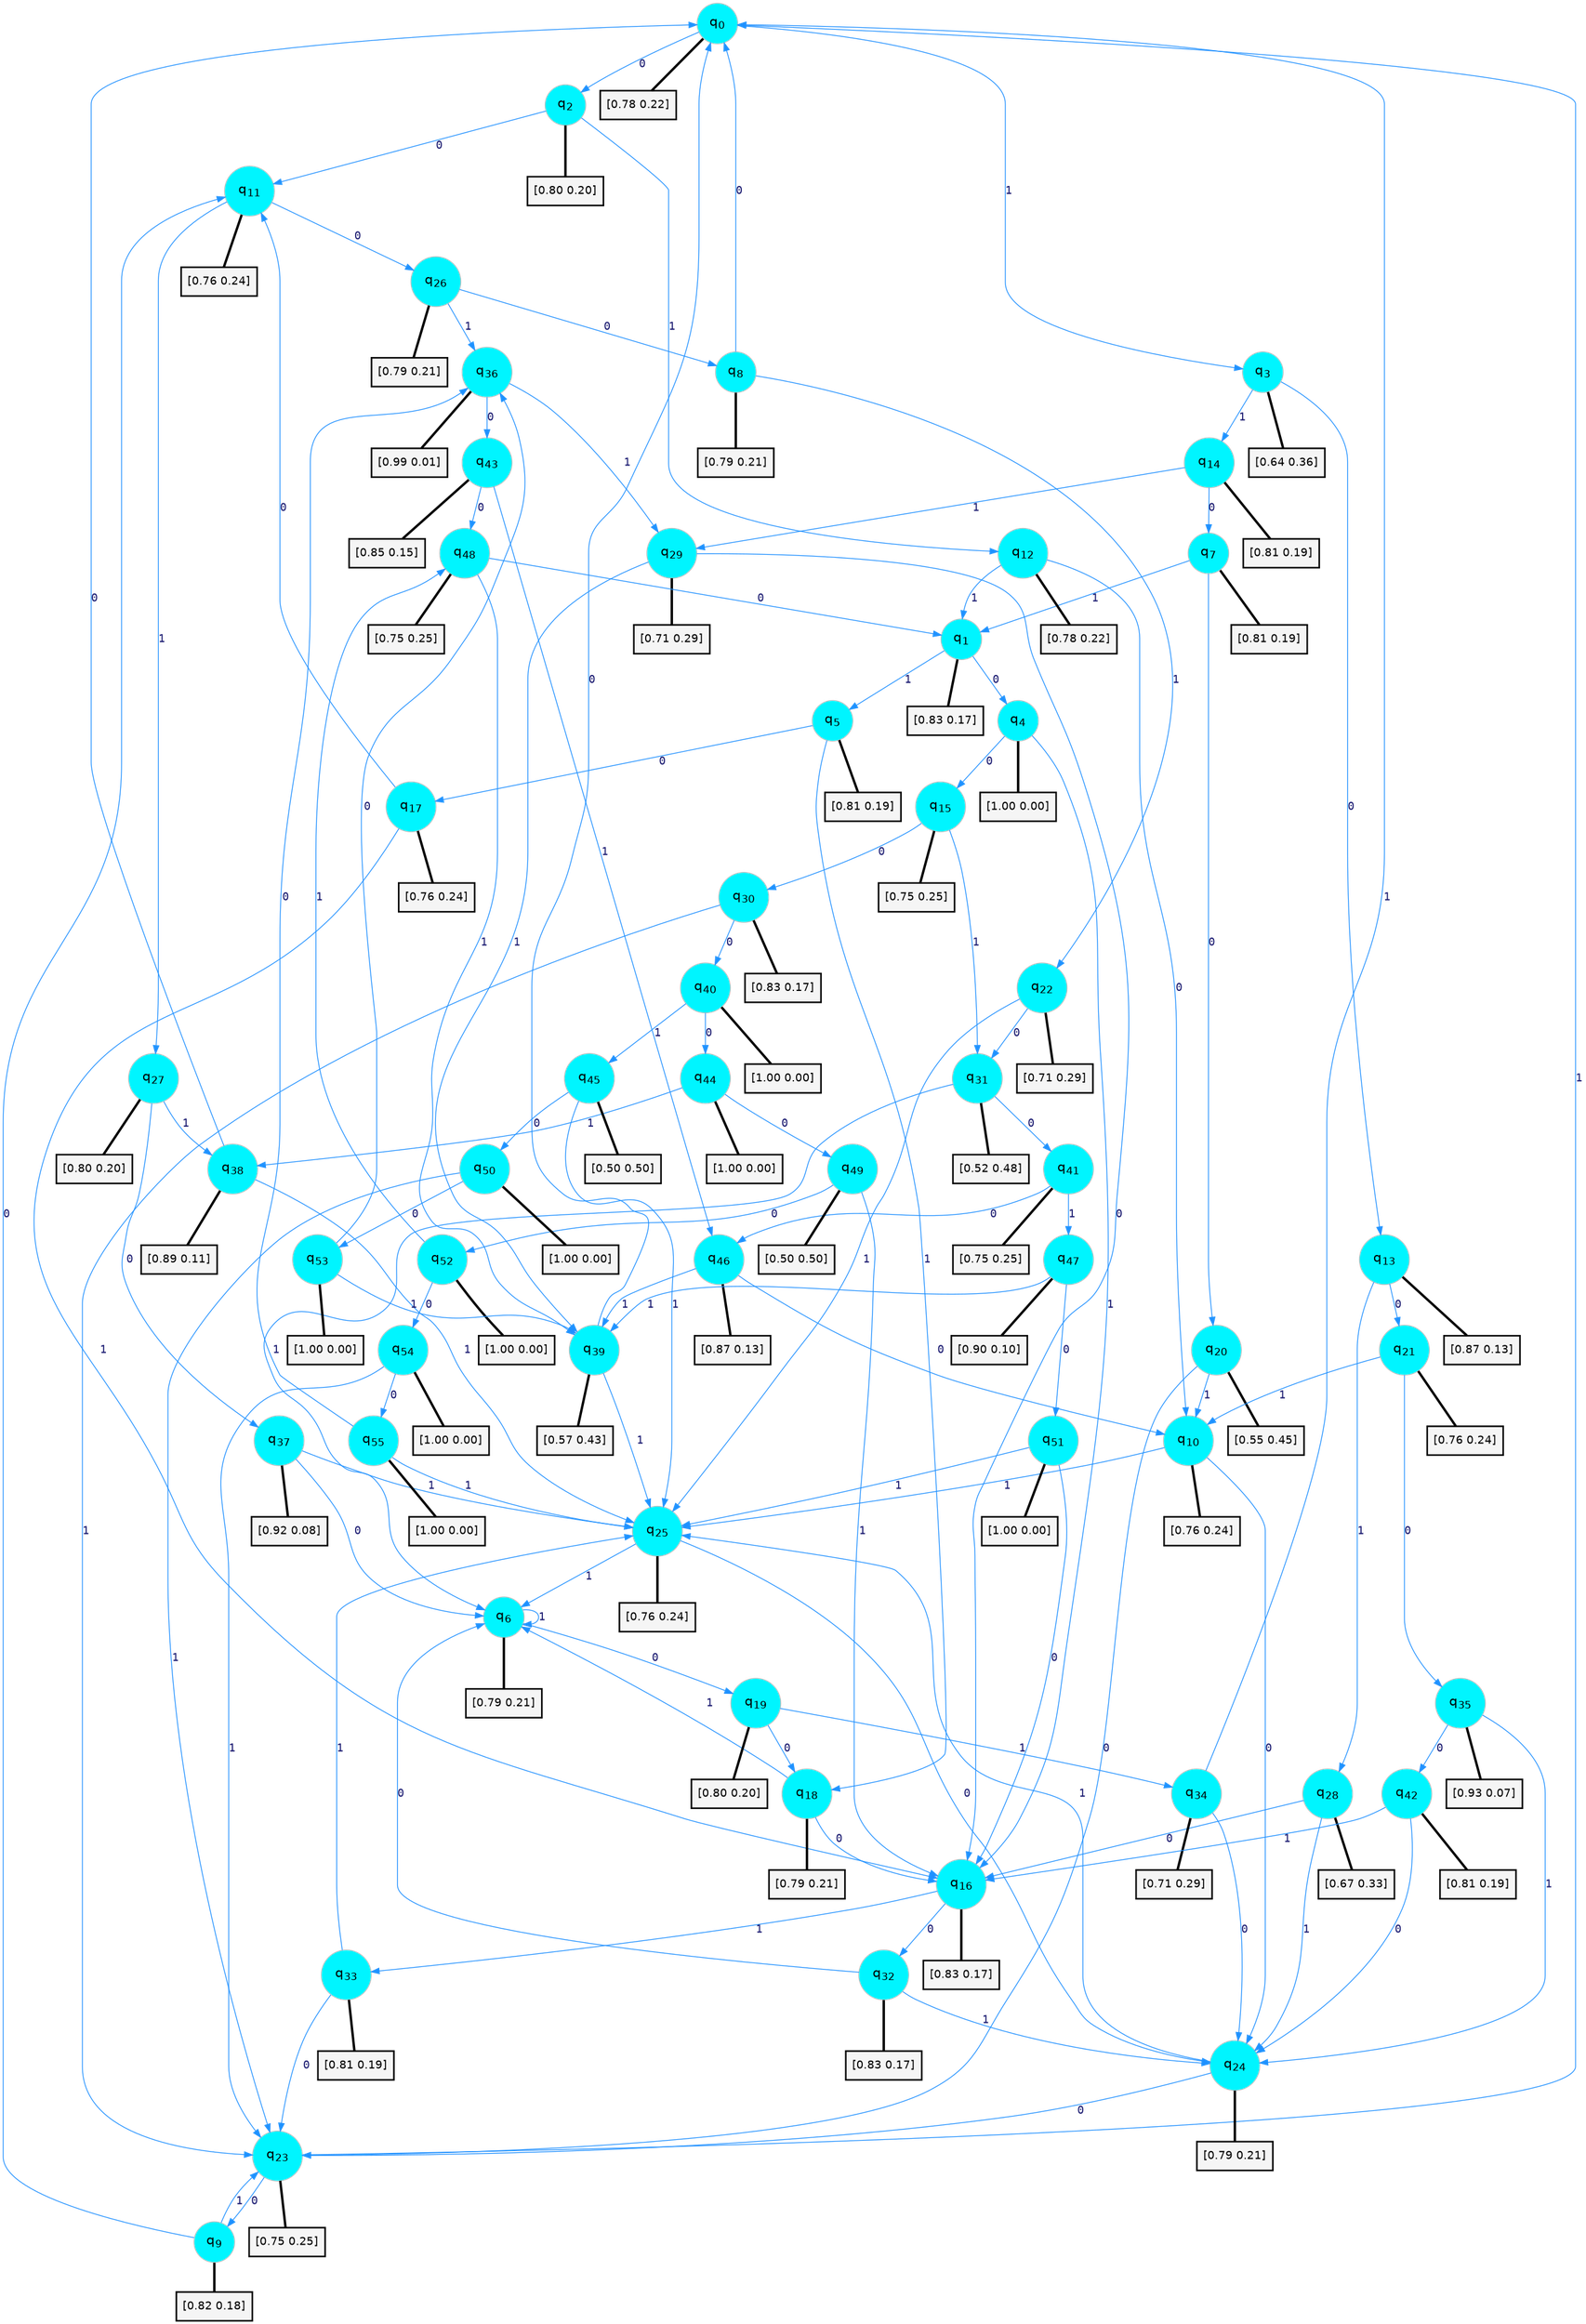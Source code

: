 digraph G {
graph [
bgcolor=transparent, dpi=300, rankdir=TD, size="40,25"];
node [
color=gray, fillcolor=turquoise1, fontcolor=black, fontname=Helvetica, fontsize=16, fontweight=bold, shape=circle, style=filled];
edge [
arrowsize=1, color=dodgerblue1, fontcolor=midnightblue, fontname=courier, fontweight=bold, penwidth=1, style=solid, weight=20];
0[label=<q<SUB>0</SUB>>];
1[label=<q<SUB>1</SUB>>];
2[label=<q<SUB>2</SUB>>];
3[label=<q<SUB>3</SUB>>];
4[label=<q<SUB>4</SUB>>];
5[label=<q<SUB>5</SUB>>];
6[label=<q<SUB>6</SUB>>];
7[label=<q<SUB>7</SUB>>];
8[label=<q<SUB>8</SUB>>];
9[label=<q<SUB>9</SUB>>];
10[label=<q<SUB>10</SUB>>];
11[label=<q<SUB>11</SUB>>];
12[label=<q<SUB>12</SUB>>];
13[label=<q<SUB>13</SUB>>];
14[label=<q<SUB>14</SUB>>];
15[label=<q<SUB>15</SUB>>];
16[label=<q<SUB>16</SUB>>];
17[label=<q<SUB>17</SUB>>];
18[label=<q<SUB>18</SUB>>];
19[label=<q<SUB>19</SUB>>];
20[label=<q<SUB>20</SUB>>];
21[label=<q<SUB>21</SUB>>];
22[label=<q<SUB>22</SUB>>];
23[label=<q<SUB>23</SUB>>];
24[label=<q<SUB>24</SUB>>];
25[label=<q<SUB>25</SUB>>];
26[label=<q<SUB>26</SUB>>];
27[label=<q<SUB>27</SUB>>];
28[label=<q<SUB>28</SUB>>];
29[label=<q<SUB>29</SUB>>];
30[label=<q<SUB>30</SUB>>];
31[label=<q<SUB>31</SUB>>];
32[label=<q<SUB>32</SUB>>];
33[label=<q<SUB>33</SUB>>];
34[label=<q<SUB>34</SUB>>];
35[label=<q<SUB>35</SUB>>];
36[label=<q<SUB>36</SUB>>];
37[label=<q<SUB>37</SUB>>];
38[label=<q<SUB>38</SUB>>];
39[label=<q<SUB>39</SUB>>];
40[label=<q<SUB>40</SUB>>];
41[label=<q<SUB>41</SUB>>];
42[label=<q<SUB>42</SUB>>];
43[label=<q<SUB>43</SUB>>];
44[label=<q<SUB>44</SUB>>];
45[label=<q<SUB>45</SUB>>];
46[label=<q<SUB>46</SUB>>];
47[label=<q<SUB>47</SUB>>];
48[label=<q<SUB>48</SUB>>];
49[label=<q<SUB>49</SUB>>];
50[label=<q<SUB>50</SUB>>];
51[label=<q<SUB>51</SUB>>];
52[label=<q<SUB>52</SUB>>];
53[label=<q<SUB>53</SUB>>];
54[label=<q<SUB>54</SUB>>];
55[label=<q<SUB>55</SUB>>];
56[label="[0.78 0.22]", shape=box,fontcolor=black, fontname=Helvetica, fontsize=14, penwidth=2, fillcolor=whitesmoke,color=black];
57[label="[0.83 0.17]", shape=box,fontcolor=black, fontname=Helvetica, fontsize=14, penwidth=2, fillcolor=whitesmoke,color=black];
58[label="[0.80 0.20]", shape=box,fontcolor=black, fontname=Helvetica, fontsize=14, penwidth=2, fillcolor=whitesmoke,color=black];
59[label="[0.64 0.36]", shape=box,fontcolor=black, fontname=Helvetica, fontsize=14, penwidth=2, fillcolor=whitesmoke,color=black];
60[label="[1.00 0.00]", shape=box,fontcolor=black, fontname=Helvetica, fontsize=14, penwidth=2, fillcolor=whitesmoke,color=black];
61[label="[0.81 0.19]", shape=box,fontcolor=black, fontname=Helvetica, fontsize=14, penwidth=2, fillcolor=whitesmoke,color=black];
62[label="[0.79 0.21]", shape=box,fontcolor=black, fontname=Helvetica, fontsize=14, penwidth=2, fillcolor=whitesmoke,color=black];
63[label="[0.81 0.19]", shape=box,fontcolor=black, fontname=Helvetica, fontsize=14, penwidth=2, fillcolor=whitesmoke,color=black];
64[label="[0.79 0.21]", shape=box,fontcolor=black, fontname=Helvetica, fontsize=14, penwidth=2, fillcolor=whitesmoke,color=black];
65[label="[0.82 0.18]", shape=box,fontcolor=black, fontname=Helvetica, fontsize=14, penwidth=2, fillcolor=whitesmoke,color=black];
66[label="[0.76 0.24]", shape=box,fontcolor=black, fontname=Helvetica, fontsize=14, penwidth=2, fillcolor=whitesmoke,color=black];
67[label="[0.76 0.24]", shape=box,fontcolor=black, fontname=Helvetica, fontsize=14, penwidth=2, fillcolor=whitesmoke,color=black];
68[label="[0.78 0.22]", shape=box,fontcolor=black, fontname=Helvetica, fontsize=14, penwidth=2, fillcolor=whitesmoke,color=black];
69[label="[0.87 0.13]", shape=box,fontcolor=black, fontname=Helvetica, fontsize=14, penwidth=2, fillcolor=whitesmoke,color=black];
70[label="[0.81 0.19]", shape=box,fontcolor=black, fontname=Helvetica, fontsize=14, penwidth=2, fillcolor=whitesmoke,color=black];
71[label="[0.75 0.25]", shape=box,fontcolor=black, fontname=Helvetica, fontsize=14, penwidth=2, fillcolor=whitesmoke,color=black];
72[label="[0.83 0.17]", shape=box,fontcolor=black, fontname=Helvetica, fontsize=14, penwidth=2, fillcolor=whitesmoke,color=black];
73[label="[0.76 0.24]", shape=box,fontcolor=black, fontname=Helvetica, fontsize=14, penwidth=2, fillcolor=whitesmoke,color=black];
74[label="[0.79 0.21]", shape=box,fontcolor=black, fontname=Helvetica, fontsize=14, penwidth=2, fillcolor=whitesmoke,color=black];
75[label="[0.80 0.20]", shape=box,fontcolor=black, fontname=Helvetica, fontsize=14, penwidth=2, fillcolor=whitesmoke,color=black];
76[label="[0.55 0.45]", shape=box,fontcolor=black, fontname=Helvetica, fontsize=14, penwidth=2, fillcolor=whitesmoke,color=black];
77[label="[0.76 0.24]", shape=box,fontcolor=black, fontname=Helvetica, fontsize=14, penwidth=2, fillcolor=whitesmoke,color=black];
78[label="[0.71 0.29]", shape=box,fontcolor=black, fontname=Helvetica, fontsize=14, penwidth=2, fillcolor=whitesmoke,color=black];
79[label="[0.75 0.25]", shape=box,fontcolor=black, fontname=Helvetica, fontsize=14, penwidth=2, fillcolor=whitesmoke,color=black];
80[label="[0.79 0.21]", shape=box,fontcolor=black, fontname=Helvetica, fontsize=14, penwidth=2, fillcolor=whitesmoke,color=black];
81[label="[0.76 0.24]", shape=box,fontcolor=black, fontname=Helvetica, fontsize=14, penwidth=2, fillcolor=whitesmoke,color=black];
82[label="[0.79 0.21]", shape=box,fontcolor=black, fontname=Helvetica, fontsize=14, penwidth=2, fillcolor=whitesmoke,color=black];
83[label="[0.80 0.20]", shape=box,fontcolor=black, fontname=Helvetica, fontsize=14, penwidth=2, fillcolor=whitesmoke,color=black];
84[label="[0.67 0.33]", shape=box,fontcolor=black, fontname=Helvetica, fontsize=14, penwidth=2, fillcolor=whitesmoke,color=black];
85[label="[0.71 0.29]", shape=box,fontcolor=black, fontname=Helvetica, fontsize=14, penwidth=2, fillcolor=whitesmoke,color=black];
86[label="[0.83 0.17]", shape=box,fontcolor=black, fontname=Helvetica, fontsize=14, penwidth=2, fillcolor=whitesmoke,color=black];
87[label="[0.52 0.48]", shape=box,fontcolor=black, fontname=Helvetica, fontsize=14, penwidth=2, fillcolor=whitesmoke,color=black];
88[label="[0.83 0.17]", shape=box,fontcolor=black, fontname=Helvetica, fontsize=14, penwidth=2, fillcolor=whitesmoke,color=black];
89[label="[0.81 0.19]", shape=box,fontcolor=black, fontname=Helvetica, fontsize=14, penwidth=2, fillcolor=whitesmoke,color=black];
90[label="[0.71 0.29]", shape=box,fontcolor=black, fontname=Helvetica, fontsize=14, penwidth=2, fillcolor=whitesmoke,color=black];
91[label="[0.93 0.07]", shape=box,fontcolor=black, fontname=Helvetica, fontsize=14, penwidth=2, fillcolor=whitesmoke,color=black];
92[label="[0.99 0.01]", shape=box,fontcolor=black, fontname=Helvetica, fontsize=14, penwidth=2, fillcolor=whitesmoke,color=black];
93[label="[0.92 0.08]", shape=box,fontcolor=black, fontname=Helvetica, fontsize=14, penwidth=2, fillcolor=whitesmoke,color=black];
94[label="[0.89 0.11]", shape=box,fontcolor=black, fontname=Helvetica, fontsize=14, penwidth=2, fillcolor=whitesmoke,color=black];
95[label="[0.57 0.43]", shape=box,fontcolor=black, fontname=Helvetica, fontsize=14, penwidth=2, fillcolor=whitesmoke,color=black];
96[label="[1.00 0.00]", shape=box,fontcolor=black, fontname=Helvetica, fontsize=14, penwidth=2, fillcolor=whitesmoke,color=black];
97[label="[0.75 0.25]", shape=box,fontcolor=black, fontname=Helvetica, fontsize=14, penwidth=2, fillcolor=whitesmoke,color=black];
98[label="[0.81 0.19]", shape=box,fontcolor=black, fontname=Helvetica, fontsize=14, penwidth=2, fillcolor=whitesmoke,color=black];
99[label="[0.85 0.15]", shape=box,fontcolor=black, fontname=Helvetica, fontsize=14, penwidth=2, fillcolor=whitesmoke,color=black];
100[label="[1.00 0.00]", shape=box,fontcolor=black, fontname=Helvetica, fontsize=14, penwidth=2, fillcolor=whitesmoke,color=black];
101[label="[0.50 0.50]", shape=box,fontcolor=black, fontname=Helvetica, fontsize=14, penwidth=2, fillcolor=whitesmoke,color=black];
102[label="[0.87 0.13]", shape=box,fontcolor=black, fontname=Helvetica, fontsize=14, penwidth=2, fillcolor=whitesmoke,color=black];
103[label="[0.90 0.10]", shape=box,fontcolor=black, fontname=Helvetica, fontsize=14, penwidth=2, fillcolor=whitesmoke,color=black];
104[label="[0.75 0.25]", shape=box,fontcolor=black, fontname=Helvetica, fontsize=14, penwidth=2, fillcolor=whitesmoke,color=black];
105[label="[0.50 0.50]", shape=box,fontcolor=black, fontname=Helvetica, fontsize=14, penwidth=2, fillcolor=whitesmoke,color=black];
106[label="[1.00 0.00]", shape=box,fontcolor=black, fontname=Helvetica, fontsize=14, penwidth=2, fillcolor=whitesmoke,color=black];
107[label="[1.00 0.00]", shape=box,fontcolor=black, fontname=Helvetica, fontsize=14, penwidth=2, fillcolor=whitesmoke,color=black];
108[label="[1.00 0.00]", shape=box,fontcolor=black, fontname=Helvetica, fontsize=14, penwidth=2, fillcolor=whitesmoke,color=black];
109[label="[1.00 0.00]", shape=box,fontcolor=black, fontname=Helvetica, fontsize=14, penwidth=2, fillcolor=whitesmoke,color=black];
110[label="[1.00 0.00]", shape=box,fontcolor=black, fontname=Helvetica, fontsize=14, penwidth=2, fillcolor=whitesmoke,color=black];
111[label="[1.00 0.00]", shape=box,fontcolor=black, fontname=Helvetica, fontsize=14, penwidth=2, fillcolor=whitesmoke,color=black];
0->2 [label=0];
0->3 [label=1];
0->56 [arrowhead=none, penwidth=3,color=black];
1->4 [label=0];
1->5 [label=1];
1->57 [arrowhead=none, penwidth=3,color=black];
2->11 [label=0];
2->12 [label=1];
2->58 [arrowhead=none, penwidth=3,color=black];
3->13 [label=0];
3->14 [label=1];
3->59 [arrowhead=none, penwidth=3,color=black];
4->15 [label=0];
4->16 [label=1];
4->60 [arrowhead=none, penwidth=3,color=black];
5->17 [label=0];
5->18 [label=1];
5->61 [arrowhead=none, penwidth=3,color=black];
6->19 [label=0];
6->6 [label=1];
6->62 [arrowhead=none, penwidth=3,color=black];
7->20 [label=0];
7->1 [label=1];
7->63 [arrowhead=none, penwidth=3,color=black];
8->0 [label=0];
8->22 [label=1];
8->64 [arrowhead=none, penwidth=3,color=black];
9->11 [label=0];
9->23 [label=1];
9->65 [arrowhead=none, penwidth=3,color=black];
10->24 [label=0];
10->25 [label=1];
10->66 [arrowhead=none, penwidth=3,color=black];
11->26 [label=0];
11->27 [label=1];
11->67 [arrowhead=none, penwidth=3,color=black];
12->10 [label=0];
12->1 [label=1];
12->68 [arrowhead=none, penwidth=3,color=black];
13->21 [label=0];
13->28 [label=1];
13->69 [arrowhead=none, penwidth=3,color=black];
14->7 [label=0];
14->29 [label=1];
14->70 [arrowhead=none, penwidth=3,color=black];
15->30 [label=0];
15->31 [label=1];
15->71 [arrowhead=none, penwidth=3,color=black];
16->32 [label=0];
16->33 [label=1];
16->72 [arrowhead=none, penwidth=3,color=black];
17->11 [label=0];
17->16 [label=1];
17->73 [arrowhead=none, penwidth=3,color=black];
18->16 [label=0];
18->6 [label=1];
18->74 [arrowhead=none, penwidth=3,color=black];
19->18 [label=0];
19->34 [label=1];
19->75 [arrowhead=none, penwidth=3,color=black];
20->23 [label=0];
20->10 [label=1];
20->76 [arrowhead=none, penwidth=3,color=black];
21->35 [label=0];
21->10 [label=1];
21->77 [arrowhead=none, penwidth=3,color=black];
22->31 [label=0];
22->25 [label=1];
22->78 [arrowhead=none, penwidth=3,color=black];
23->9 [label=0];
23->0 [label=1];
23->79 [arrowhead=none, penwidth=3,color=black];
24->23 [label=0];
24->25 [label=1];
24->80 [arrowhead=none, penwidth=3,color=black];
25->24 [label=0];
25->6 [label=1];
25->81 [arrowhead=none, penwidth=3,color=black];
26->8 [label=0];
26->36 [label=1];
26->82 [arrowhead=none, penwidth=3,color=black];
27->37 [label=0];
27->38 [label=1];
27->83 [arrowhead=none, penwidth=3,color=black];
28->16 [label=0];
28->24 [label=1];
28->84 [arrowhead=none, penwidth=3,color=black];
29->16 [label=0];
29->39 [label=1];
29->85 [arrowhead=none, penwidth=3,color=black];
30->40 [label=0];
30->23 [label=1];
30->86 [arrowhead=none, penwidth=3,color=black];
31->41 [label=0];
31->6 [label=1];
31->87 [arrowhead=none, penwidth=3,color=black];
32->6 [label=0];
32->24 [label=1];
32->88 [arrowhead=none, penwidth=3,color=black];
33->23 [label=0];
33->25 [label=1];
33->89 [arrowhead=none, penwidth=3,color=black];
34->24 [label=0];
34->0 [label=1];
34->90 [arrowhead=none, penwidth=3,color=black];
35->42 [label=0];
35->24 [label=1];
35->91 [arrowhead=none, penwidth=3,color=black];
36->43 [label=0];
36->29 [label=1];
36->92 [arrowhead=none, penwidth=3,color=black];
37->6 [label=0];
37->25 [label=1];
37->93 [arrowhead=none, penwidth=3,color=black];
38->0 [label=0];
38->25 [label=1];
38->94 [arrowhead=none, penwidth=3,color=black];
39->0 [label=0];
39->25 [label=1];
39->95 [arrowhead=none, penwidth=3,color=black];
40->44 [label=0];
40->45 [label=1];
40->96 [arrowhead=none, penwidth=3,color=black];
41->46 [label=0];
41->47 [label=1];
41->97 [arrowhead=none, penwidth=3,color=black];
42->24 [label=0];
42->16 [label=1];
42->98 [arrowhead=none, penwidth=3,color=black];
43->48 [label=0];
43->46 [label=1];
43->99 [arrowhead=none, penwidth=3,color=black];
44->49 [label=0];
44->38 [label=1];
44->100 [arrowhead=none, penwidth=3,color=black];
45->50 [label=0];
45->25 [label=1];
45->101 [arrowhead=none, penwidth=3,color=black];
46->10 [label=0];
46->39 [label=1];
46->102 [arrowhead=none, penwidth=3,color=black];
47->51 [label=0];
47->39 [label=1];
47->103 [arrowhead=none, penwidth=3,color=black];
48->1 [label=0];
48->39 [label=1];
48->104 [arrowhead=none, penwidth=3,color=black];
49->52 [label=0];
49->16 [label=1];
49->105 [arrowhead=none, penwidth=3,color=black];
50->53 [label=0];
50->23 [label=1];
50->106 [arrowhead=none, penwidth=3,color=black];
51->16 [label=0];
51->25 [label=1];
51->107 [arrowhead=none, penwidth=3,color=black];
52->54 [label=0];
52->48 [label=1];
52->108 [arrowhead=none, penwidth=3,color=black];
53->36 [label=0];
53->39 [label=1];
53->109 [arrowhead=none, penwidth=3,color=black];
54->55 [label=0];
54->23 [label=1];
54->110 [arrowhead=none, penwidth=3,color=black];
55->36 [label=0];
55->25 [label=1];
55->111 [arrowhead=none, penwidth=3,color=black];
}
